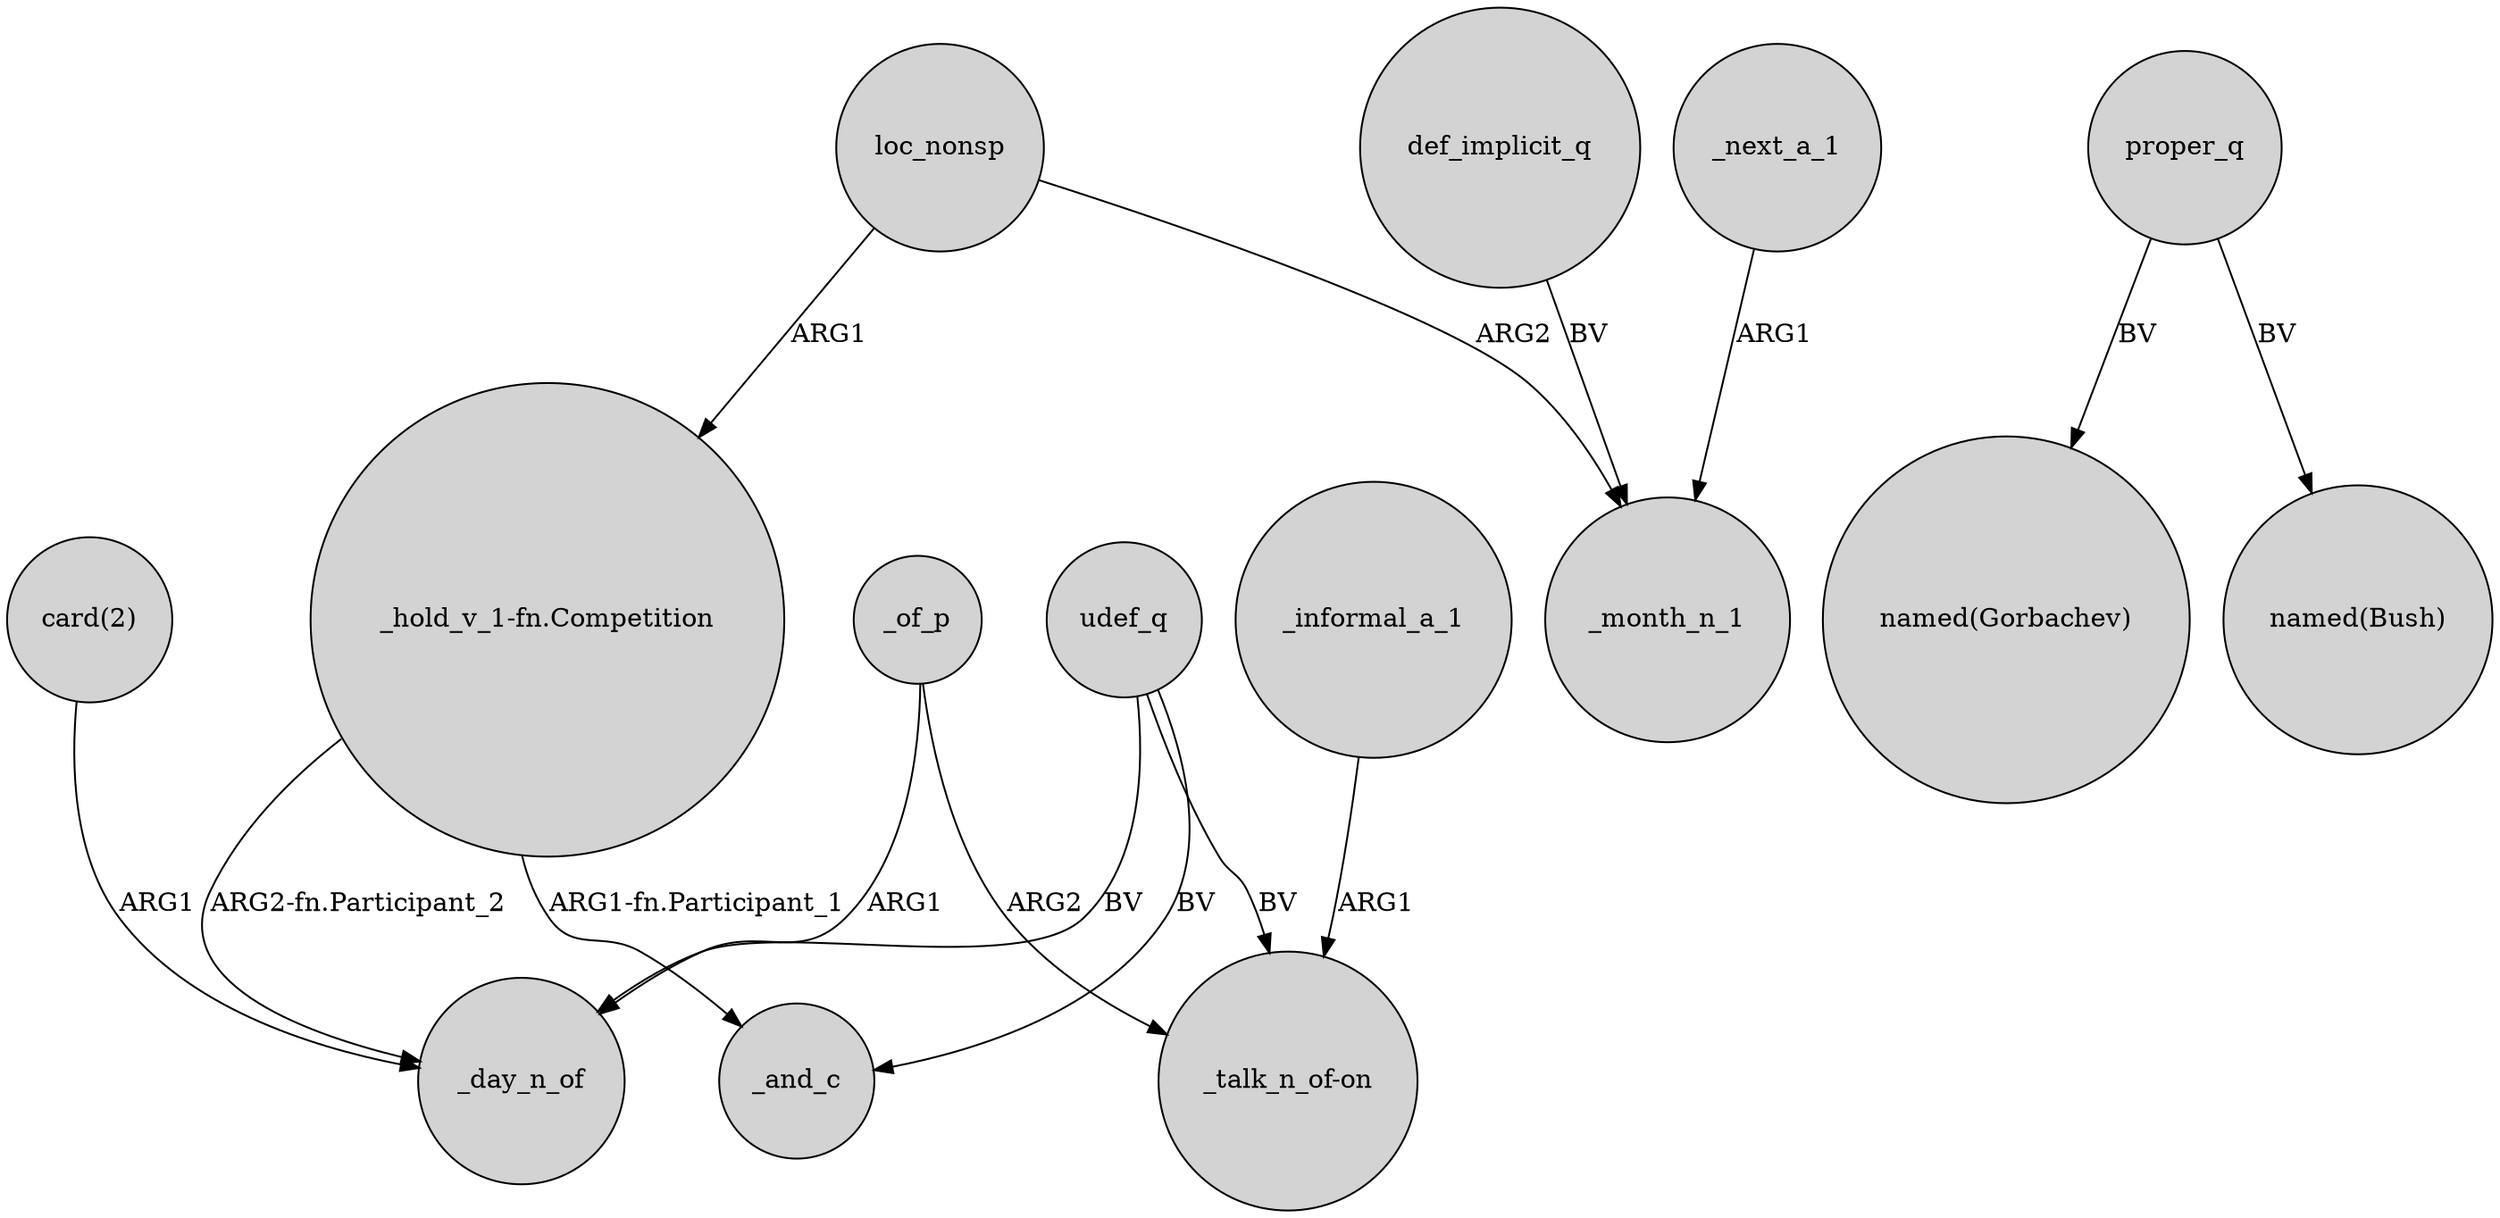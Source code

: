 digraph {
	node [shape=circle style=filled]
	_of_p -> _day_n_of [label=ARG1]
	"card(2)" -> _day_n_of [label=ARG1]
	_of_p -> "_talk_n_of-on" [label=ARG2]
	proper_q -> "named(Gorbachev)" [label=BV]
	def_implicit_q -> _month_n_1 [label=BV]
	_next_a_1 -> _month_n_1 [label=ARG1]
	"_hold_v_1-fn.Competition" -> _day_n_of [label="ARG2-fn.Participant_2"]
	loc_nonsp -> "_hold_v_1-fn.Competition" [label=ARG1]
	"_hold_v_1-fn.Competition" -> _and_c [label="ARG1-fn.Participant_1"]
	_informal_a_1 -> "_talk_n_of-on" [label=ARG1]
	udef_q -> _and_c [label=BV]
	loc_nonsp -> _month_n_1 [label=ARG2]
	udef_q -> _day_n_of [label=BV]
	udef_q -> "_talk_n_of-on" [label=BV]
	proper_q -> "named(Bush)" [label=BV]
}
